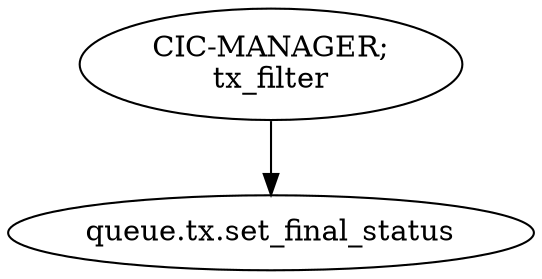 digraph {

	tx [
		label="CIC-MANAGER;\ntx_filter";
		shape="ellipse";
	];

	tx -> "queue.tx.set_final_status";
}
